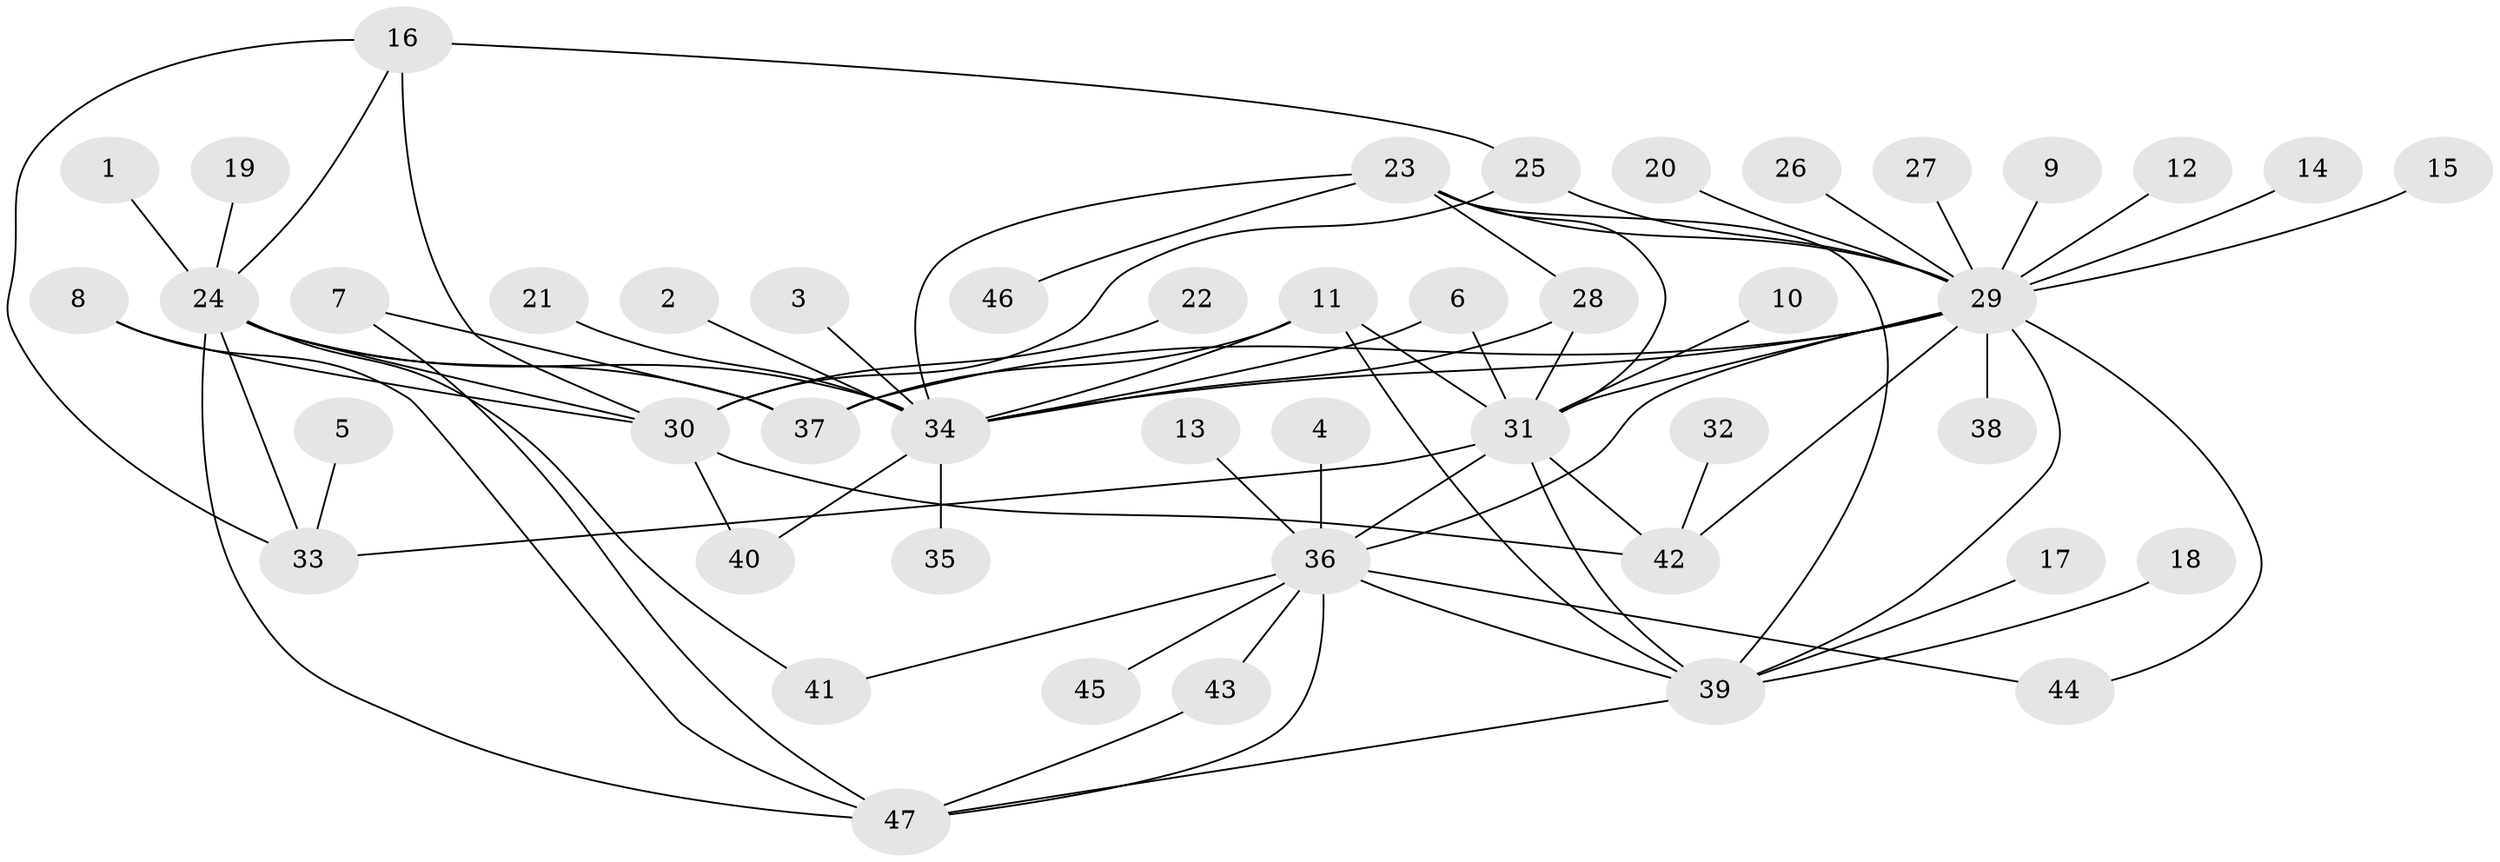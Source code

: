 // original degree distribution, {15: 0.010638297872340425, 11: 0.02127659574468085, 18: 0.010638297872340425, 5: 0.05319148936170213, 2: 0.22340425531914893, 12: 0.010638297872340425, 1: 0.4787234042553192, 8: 0.010638297872340425, 3: 0.0851063829787234, 6: 0.031914893617021274, 14: 0.010638297872340425, 9: 0.010638297872340425, 4: 0.0425531914893617}
// Generated by graph-tools (version 1.1) at 2025/49/03/09/25 03:49:46]
// undirected, 47 vertices, 74 edges
graph export_dot {
graph [start="1"]
  node [color=gray90,style=filled];
  1;
  2;
  3;
  4;
  5;
  6;
  7;
  8;
  9;
  10;
  11;
  12;
  13;
  14;
  15;
  16;
  17;
  18;
  19;
  20;
  21;
  22;
  23;
  24;
  25;
  26;
  27;
  28;
  29;
  30;
  31;
  32;
  33;
  34;
  35;
  36;
  37;
  38;
  39;
  40;
  41;
  42;
  43;
  44;
  45;
  46;
  47;
  1 -- 24 [weight=1.0];
  2 -- 34 [weight=1.0];
  3 -- 34 [weight=1.0];
  4 -- 36 [weight=1.0];
  5 -- 33 [weight=1.0];
  6 -- 31 [weight=1.0];
  6 -- 34 [weight=1.0];
  7 -- 37 [weight=1.0];
  7 -- 47 [weight=1.0];
  8 -- 30 [weight=1.0];
  8 -- 47 [weight=1.0];
  9 -- 29 [weight=1.0];
  10 -- 31 [weight=1.0];
  11 -- 31 [weight=1.0];
  11 -- 34 [weight=1.0];
  11 -- 37 [weight=1.0];
  11 -- 39 [weight=1.0];
  12 -- 29 [weight=1.0];
  13 -- 36 [weight=1.0];
  14 -- 29 [weight=1.0];
  15 -- 29 [weight=1.0];
  16 -- 24 [weight=1.0];
  16 -- 25 [weight=1.0];
  16 -- 30 [weight=1.0];
  16 -- 33 [weight=1.0];
  17 -- 39 [weight=1.0];
  18 -- 39 [weight=1.0];
  19 -- 24 [weight=1.0];
  20 -- 29 [weight=1.0];
  21 -- 34 [weight=1.0];
  22 -- 30 [weight=1.0];
  23 -- 28 [weight=1.0];
  23 -- 29 [weight=1.0];
  23 -- 31 [weight=1.0];
  23 -- 34 [weight=1.0];
  23 -- 39 [weight=1.0];
  23 -- 46 [weight=1.0];
  24 -- 30 [weight=1.0];
  24 -- 33 [weight=1.0];
  24 -- 34 [weight=1.0];
  24 -- 37 [weight=1.0];
  24 -- 41 [weight=1.0];
  24 -- 47 [weight=1.0];
  25 -- 29 [weight=1.0];
  25 -- 30 [weight=1.0];
  26 -- 29 [weight=1.0];
  27 -- 29 [weight=1.0];
  28 -- 31 [weight=1.0];
  28 -- 34 [weight=1.0];
  29 -- 31 [weight=2.0];
  29 -- 34 [weight=1.0];
  29 -- 36 [weight=1.0];
  29 -- 37 [weight=1.0];
  29 -- 38 [weight=1.0];
  29 -- 39 [weight=1.0];
  29 -- 42 [weight=1.0];
  29 -- 44 [weight=1.0];
  30 -- 40 [weight=1.0];
  30 -- 42 [weight=1.0];
  31 -- 33 [weight=1.0];
  31 -- 36 [weight=2.0];
  31 -- 39 [weight=1.0];
  31 -- 42 [weight=1.0];
  32 -- 42 [weight=1.0];
  34 -- 35 [weight=1.0];
  34 -- 40 [weight=1.0];
  36 -- 39 [weight=1.0];
  36 -- 41 [weight=1.0];
  36 -- 43 [weight=1.0];
  36 -- 44 [weight=1.0];
  36 -- 45 [weight=1.0];
  36 -- 47 [weight=1.0];
  39 -- 47 [weight=1.0];
  43 -- 47 [weight=1.0];
}
